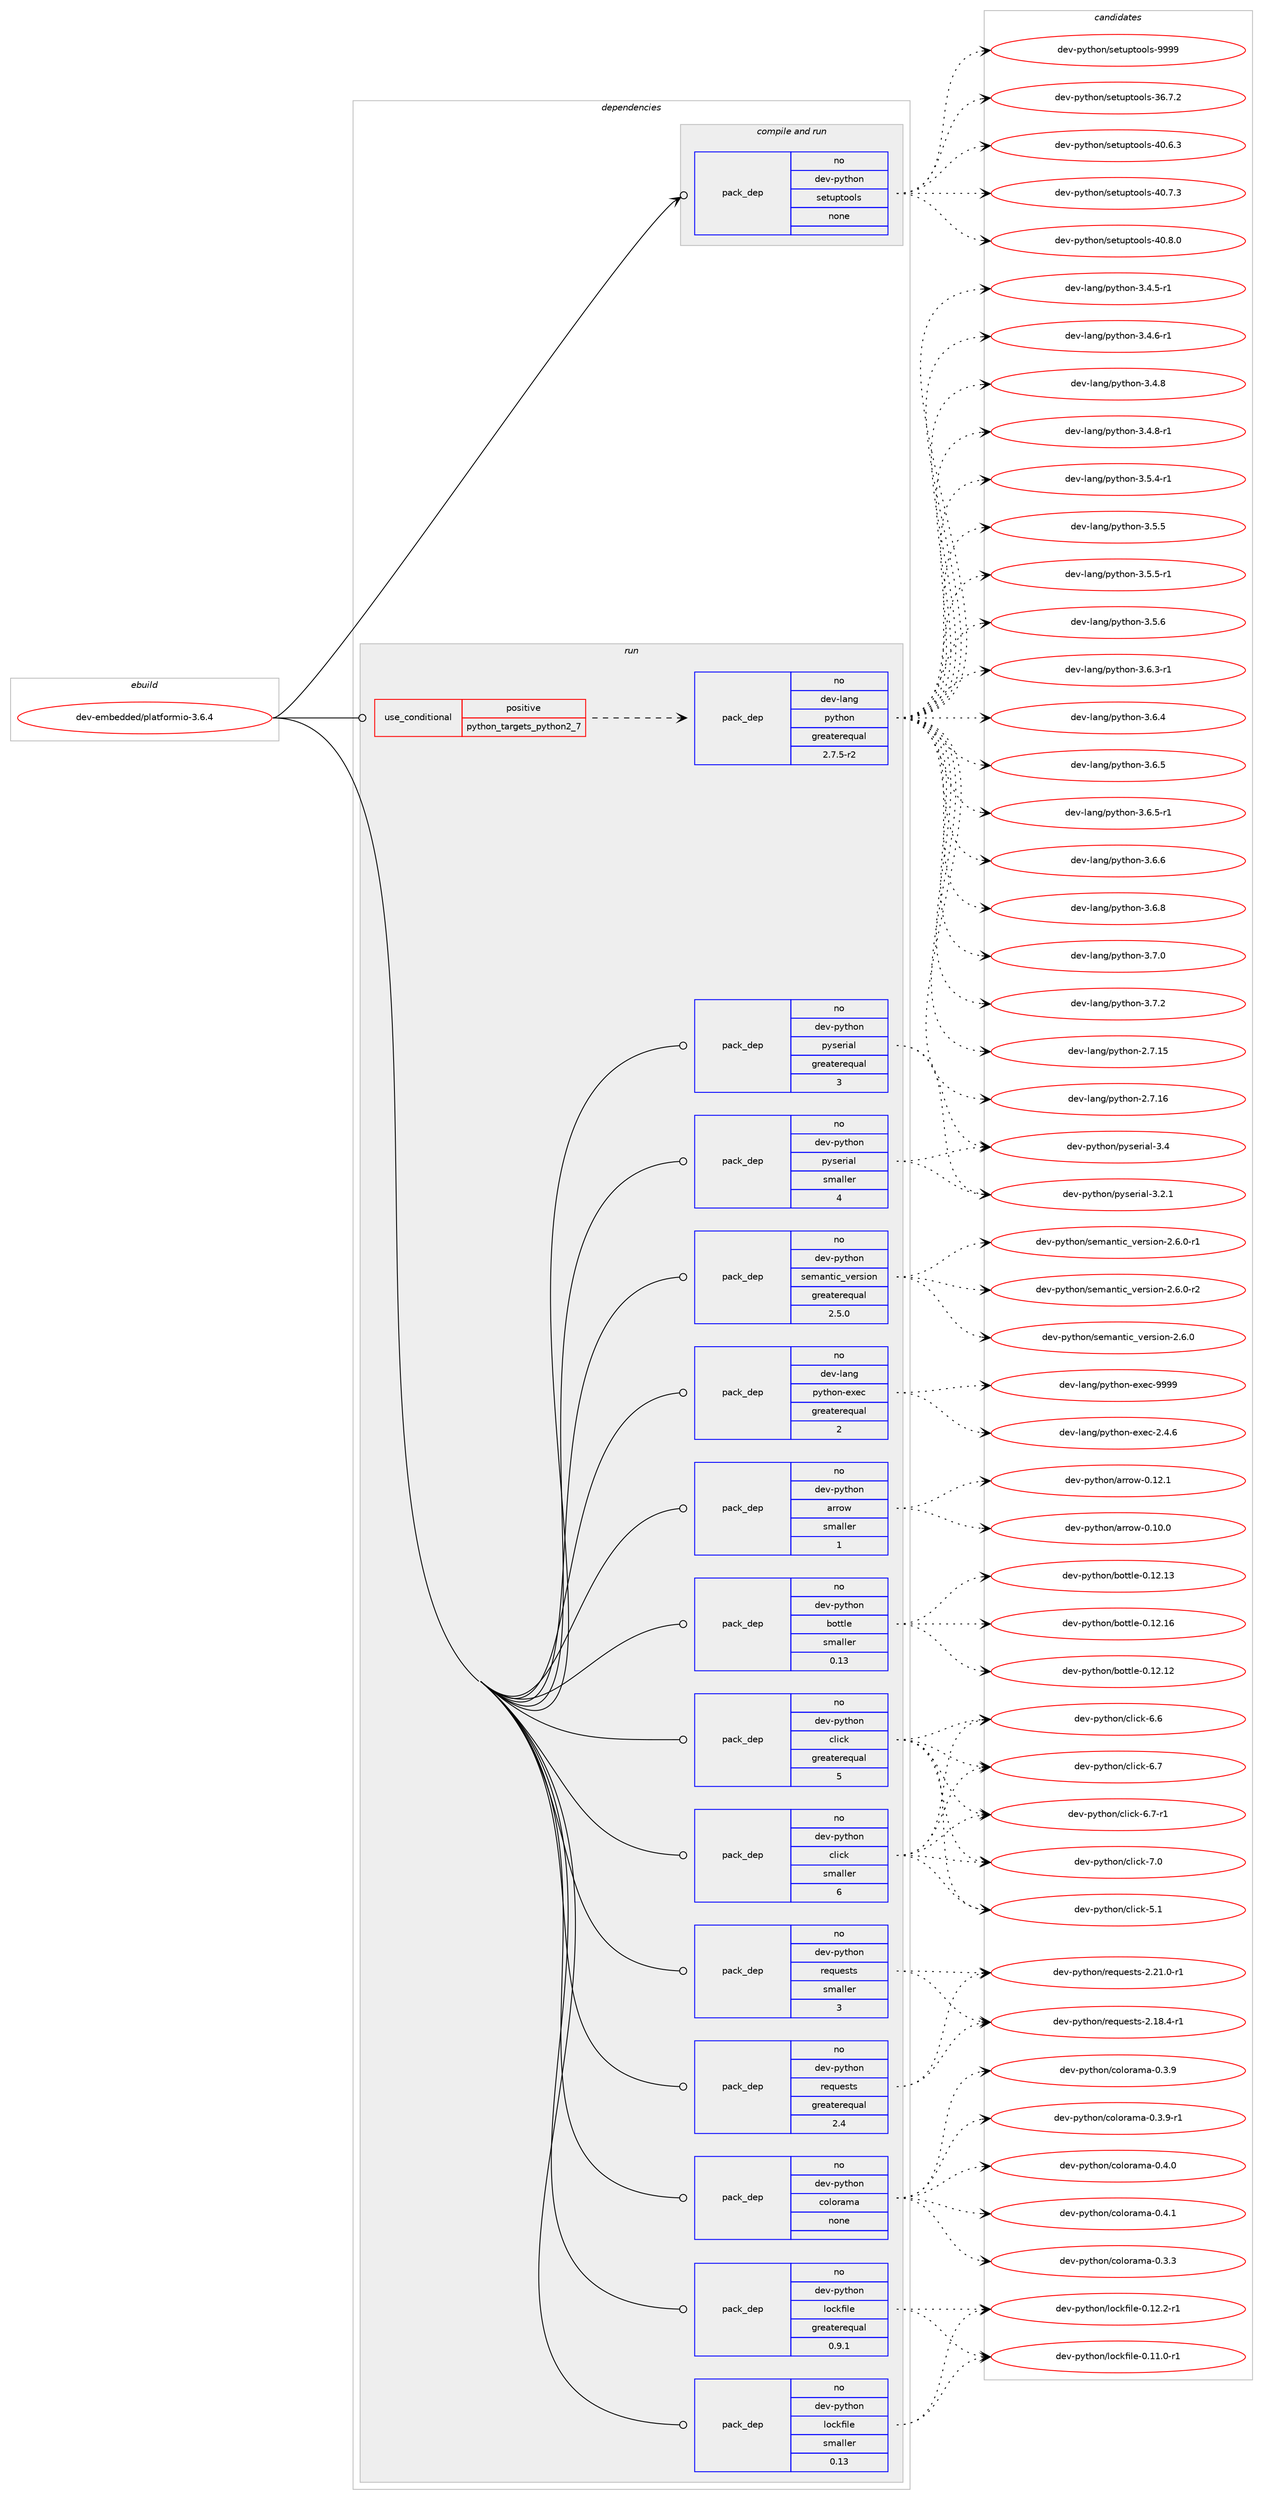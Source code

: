digraph prolog {

# *************
# Graph options
# *************

newrank=true;
concentrate=true;
compound=true;
graph [rankdir=LR,fontname=Helvetica,fontsize=10,ranksep=1.5];#, ranksep=2.5, nodesep=0.2];
edge  [arrowhead=vee];
node  [fontname=Helvetica,fontsize=10];

# **********
# The ebuild
# **********

subgraph cluster_leftcol {
color=gray;
rank=same;
label=<<i>ebuild</i>>;
id [label="dev-embedded/platformio-3.6.4", color=red, width=4, href="../dev-embedded/platformio-3.6.4.svg"];
}

# ****************
# The dependencies
# ****************

subgraph cluster_midcol {
color=gray;
label=<<i>dependencies</i>>;
subgraph cluster_compile {
fillcolor="#eeeeee";
style=filled;
label=<<i>compile</i>>;
}
subgraph cluster_compileandrun {
fillcolor="#eeeeee";
style=filled;
label=<<i>compile and run</i>>;
subgraph pack944518 {
dependency1323751 [label=<<TABLE BORDER="0" CELLBORDER="1" CELLSPACING="0" CELLPADDING="4" WIDTH="220"><TR><TD ROWSPAN="6" CELLPADDING="30">pack_dep</TD></TR><TR><TD WIDTH="110">no</TD></TR><TR><TD>dev-python</TD></TR><TR><TD>setuptools</TD></TR><TR><TD>none</TD></TR><TR><TD></TD></TR></TABLE>>, shape=none, color=blue];
}
id:e -> dependency1323751:w [weight=20,style="solid",arrowhead="odotvee"];
}
subgraph cluster_run {
fillcolor="#eeeeee";
style=filled;
label=<<i>run</i>>;
subgraph cond358223 {
dependency1323752 [label=<<TABLE BORDER="0" CELLBORDER="1" CELLSPACING="0" CELLPADDING="4"><TR><TD ROWSPAN="3" CELLPADDING="10">use_conditional</TD></TR><TR><TD>positive</TD></TR><TR><TD>python_targets_python2_7</TD></TR></TABLE>>, shape=none, color=red];
subgraph pack944519 {
dependency1323753 [label=<<TABLE BORDER="0" CELLBORDER="1" CELLSPACING="0" CELLPADDING="4" WIDTH="220"><TR><TD ROWSPAN="6" CELLPADDING="30">pack_dep</TD></TR><TR><TD WIDTH="110">no</TD></TR><TR><TD>dev-lang</TD></TR><TR><TD>python</TD></TR><TR><TD>greaterequal</TD></TR><TR><TD>2.7.5-r2</TD></TR></TABLE>>, shape=none, color=blue];
}
dependency1323752:e -> dependency1323753:w [weight=20,style="dashed",arrowhead="vee"];
}
id:e -> dependency1323752:w [weight=20,style="solid",arrowhead="odot"];
subgraph pack944520 {
dependency1323754 [label=<<TABLE BORDER="0" CELLBORDER="1" CELLSPACING="0" CELLPADDING="4" WIDTH="220"><TR><TD ROWSPAN="6" CELLPADDING="30">pack_dep</TD></TR><TR><TD WIDTH="110">no</TD></TR><TR><TD>dev-lang</TD></TR><TR><TD>python-exec</TD></TR><TR><TD>greaterequal</TD></TR><TR><TD>2</TD></TR></TABLE>>, shape=none, color=blue];
}
id:e -> dependency1323754:w [weight=20,style="solid",arrowhead="odot"];
subgraph pack944521 {
dependency1323755 [label=<<TABLE BORDER="0" CELLBORDER="1" CELLSPACING="0" CELLPADDING="4" WIDTH="220"><TR><TD ROWSPAN="6" CELLPADDING="30">pack_dep</TD></TR><TR><TD WIDTH="110">no</TD></TR><TR><TD>dev-python</TD></TR><TR><TD>arrow</TD></TR><TR><TD>smaller</TD></TR><TR><TD>1</TD></TR></TABLE>>, shape=none, color=blue];
}
id:e -> dependency1323755:w [weight=20,style="solid",arrowhead="odot"];
subgraph pack944522 {
dependency1323756 [label=<<TABLE BORDER="0" CELLBORDER="1" CELLSPACING="0" CELLPADDING="4" WIDTH="220"><TR><TD ROWSPAN="6" CELLPADDING="30">pack_dep</TD></TR><TR><TD WIDTH="110">no</TD></TR><TR><TD>dev-python</TD></TR><TR><TD>bottle</TD></TR><TR><TD>smaller</TD></TR><TR><TD>0.13</TD></TR></TABLE>>, shape=none, color=blue];
}
id:e -> dependency1323756:w [weight=20,style="solid",arrowhead="odot"];
subgraph pack944523 {
dependency1323757 [label=<<TABLE BORDER="0" CELLBORDER="1" CELLSPACING="0" CELLPADDING="4" WIDTH="220"><TR><TD ROWSPAN="6" CELLPADDING="30">pack_dep</TD></TR><TR><TD WIDTH="110">no</TD></TR><TR><TD>dev-python</TD></TR><TR><TD>click</TD></TR><TR><TD>greaterequal</TD></TR><TR><TD>5</TD></TR></TABLE>>, shape=none, color=blue];
}
id:e -> dependency1323757:w [weight=20,style="solid",arrowhead="odot"];
subgraph pack944524 {
dependency1323758 [label=<<TABLE BORDER="0" CELLBORDER="1" CELLSPACING="0" CELLPADDING="4" WIDTH="220"><TR><TD ROWSPAN="6" CELLPADDING="30">pack_dep</TD></TR><TR><TD WIDTH="110">no</TD></TR><TR><TD>dev-python</TD></TR><TR><TD>click</TD></TR><TR><TD>smaller</TD></TR><TR><TD>6</TD></TR></TABLE>>, shape=none, color=blue];
}
id:e -> dependency1323758:w [weight=20,style="solid",arrowhead="odot"];
subgraph pack944525 {
dependency1323759 [label=<<TABLE BORDER="0" CELLBORDER="1" CELLSPACING="0" CELLPADDING="4" WIDTH="220"><TR><TD ROWSPAN="6" CELLPADDING="30">pack_dep</TD></TR><TR><TD WIDTH="110">no</TD></TR><TR><TD>dev-python</TD></TR><TR><TD>colorama</TD></TR><TR><TD>none</TD></TR><TR><TD></TD></TR></TABLE>>, shape=none, color=blue];
}
id:e -> dependency1323759:w [weight=20,style="solid",arrowhead="odot"];
subgraph pack944526 {
dependency1323760 [label=<<TABLE BORDER="0" CELLBORDER="1" CELLSPACING="0" CELLPADDING="4" WIDTH="220"><TR><TD ROWSPAN="6" CELLPADDING="30">pack_dep</TD></TR><TR><TD WIDTH="110">no</TD></TR><TR><TD>dev-python</TD></TR><TR><TD>lockfile</TD></TR><TR><TD>greaterequal</TD></TR><TR><TD>0.9.1</TD></TR></TABLE>>, shape=none, color=blue];
}
id:e -> dependency1323760:w [weight=20,style="solid",arrowhead="odot"];
subgraph pack944527 {
dependency1323761 [label=<<TABLE BORDER="0" CELLBORDER="1" CELLSPACING="0" CELLPADDING="4" WIDTH="220"><TR><TD ROWSPAN="6" CELLPADDING="30">pack_dep</TD></TR><TR><TD WIDTH="110">no</TD></TR><TR><TD>dev-python</TD></TR><TR><TD>lockfile</TD></TR><TR><TD>smaller</TD></TR><TR><TD>0.13</TD></TR></TABLE>>, shape=none, color=blue];
}
id:e -> dependency1323761:w [weight=20,style="solid",arrowhead="odot"];
subgraph pack944528 {
dependency1323762 [label=<<TABLE BORDER="0" CELLBORDER="1" CELLSPACING="0" CELLPADDING="4" WIDTH="220"><TR><TD ROWSPAN="6" CELLPADDING="30">pack_dep</TD></TR><TR><TD WIDTH="110">no</TD></TR><TR><TD>dev-python</TD></TR><TR><TD>pyserial</TD></TR><TR><TD>greaterequal</TD></TR><TR><TD>3</TD></TR></TABLE>>, shape=none, color=blue];
}
id:e -> dependency1323762:w [weight=20,style="solid",arrowhead="odot"];
subgraph pack944529 {
dependency1323763 [label=<<TABLE BORDER="0" CELLBORDER="1" CELLSPACING="0" CELLPADDING="4" WIDTH="220"><TR><TD ROWSPAN="6" CELLPADDING="30">pack_dep</TD></TR><TR><TD WIDTH="110">no</TD></TR><TR><TD>dev-python</TD></TR><TR><TD>pyserial</TD></TR><TR><TD>smaller</TD></TR><TR><TD>4</TD></TR></TABLE>>, shape=none, color=blue];
}
id:e -> dependency1323763:w [weight=20,style="solid",arrowhead="odot"];
subgraph pack944530 {
dependency1323764 [label=<<TABLE BORDER="0" CELLBORDER="1" CELLSPACING="0" CELLPADDING="4" WIDTH="220"><TR><TD ROWSPAN="6" CELLPADDING="30">pack_dep</TD></TR><TR><TD WIDTH="110">no</TD></TR><TR><TD>dev-python</TD></TR><TR><TD>requests</TD></TR><TR><TD>greaterequal</TD></TR><TR><TD>2.4</TD></TR></TABLE>>, shape=none, color=blue];
}
id:e -> dependency1323764:w [weight=20,style="solid",arrowhead="odot"];
subgraph pack944531 {
dependency1323765 [label=<<TABLE BORDER="0" CELLBORDER="1" CELLSPACING="0" CELLPADDING="4" WIDTH="220"><TR><TD ROWSPAN="6" CELLPADDING="30">pack_dep</TD></TR><TR><TD WIDTH="110">no</TD></TR><TR><TD>dev-python</TD></TR><TR><TD>requests</TD></TR><TR><TD>smaller</TD></TR><TR><TD>3</TD></TR></TABLE>>, shape=none, color=blue];
}
id:e -> dependency1323765:w [weight=20,style="solid",arrowhead="odot"];
subgraph pack944532 {
dependency1323766 [label=<<TABLE BORDER="0" CELLBORDER="1" CELLSPACING="0" CELLPADDING="4" WIDTH="220"><TR><TD ROWSPAN="6" CELLPADDING="30">pack_dep</TD></TR><TR><TD WIDTH="110">no</TD></TR><TR><TD>dev-python</TD></TR><TR><TD>semantic_version</TD></TR><TR><TD>greaterequal</TD></TR><TR><TD>2.5.0</TD></TR></TABLE>>, shape=none, color=blue];
}
id:e -> dependency1323766:w [weight=20,style="solid",arrowhead="odot"];
}
}

# **************
# The candidates
# **************

subgraph cluster_choices {
rank=same;
color=gray;
label=<<i>candidates</i>>;

subgraph choice944518 {
color=black;
nodesep=1;
choice100101118451121211161041111104711510111611711211611111110811545515446554650 [label="dev-python/setuptools-36.7.2", color=red, width=4,href="../dev-python/setuptools-36.7.2.svg"];
choice100101118451121211161041111104711510111611711211611111110811545524846544651 [label="dev-python/setuptools-40.6.3", color=red, width=4,href="../dev-python/setuptools-40.6.3.svg"];
choice100101118451121211161041111104711510111611711211611111110811545524846554651 [label="dev-python/setuptools-40.7.3", color=red, width=4,href="../dev-python/setuptools-40.7.3.svg"];
choice100101118451121211161041111104711510111611711211611111110811545524846564648 [label="dev-python/setuptools-40.8.0", color=red, width=4,href="../dev-python/setuptools-40.8.0.svg"];
choice10010111845112121116104111110471151011161171121161111111081154557575757 [label="dev-python/setuptools-9999", color=red, width=4,href="../dev-python/setuptools-9999.svg"];
dependency1323751:e -> choice100101118451121211161041111104711510111611711211611111110811545515446554650:w [style=dotted,weight="100"];
dependency1323751:e -> choice100101118451121211161041111104711510111611711211611111110811545524846544651:w [style=dotted,weight="100"];
dependency1323751:e -> choice100101118451121211161041111104711510111611711211611111110811545524846554651:w [style=dotted,weight="100"];
dependency1323751:e -> choice100101118451121211161041111104711510111611711211611111110811545524846564648:w [style=dotted,weight="100"];
dependency1323751:e -> choice10010111845112121116104111110471151011161171121161111111081154557575757:w [style=dotted,weight="100"];
}
subgraph choice944519 {
color=black;
nodesep=1;
choice10010111845108971101034711212111610411111045504655464953 [label="dev-lang/python-2.7.15", color=red, width=4,href="../dev-lang/python-2.7.15.svg"];
choice10010111845108971101034711212111610411111045504655464954 [label="dev-lang/python-2.7.16", color=red, width=4,href="../dev-lang/python-2.7.16.svg"];
choice1001011184510897110103471121211161041111104551465246534511449 [label="dev-lang/python-3.4.5-r1", color=red, width=4,href="../dev-lang/python-3.4.5-r1.svg"];
choice1001011184510897110103471121211161041111104551465246544511449 [label="dev-lang/python-3.4.6-r1", color=red, width=4,href="../dev-lang/python-3.4.6-r1.svg"];
choice100101118451089711010347112121116104111110455146524656 [label="dev-lang/python-3.4.8", color=red, width=4,href="../dev-lang/python-3.4.8.svg"];
choice1001011184510897110103471121211161041111104551465246564511449 [label="dev-lang/python-3.4.8-r1", color=red, width=4,href="../dev-lang/python-3.4.8-r1.svg"];
choice1001011184510897110103471121211161041111104551465346524511449 [label="dev-lang/python-3.5.4-r1", color=red, width=4,href="../dev-lang/python-3.5.4-r1.svg"];
choice100101118451089711010347112121116104111110455146534653 [label="dev-lang/python-3.5.5", color=red, width=4,href="../dev-lang/python-3.5.5.svg"];
choice1001011184510897110103471121211161041111104551465346534511449 [label="dev-lang/python-3.5.5-r1", color=red, width=4,href="../dev-lang/python-3.5.5-r1.svg"];
choice100101118451089711010347112121116104111110455146534654 [label="dev-lang/python-3.5.6", color=red, width=4,href="../dev-lang/python-3.5.6.svg"];
choice1001011184510897110103471121211161041111104551465446514511449 [label="dev-lang/python-3.6.3-r1", color=red, width=4,href="../dev-lang/python-3.6.3-r1.svg"];
choice100101118451089711010347112121116104111110455146544652 [label="dev-lang/python-3.6.4", color=red, width=4,href="../dev-lang/python-3.6.4.svg"];
choice100101118451089711010347112121116104111110455146544653 [label="dev-lang/python-3.6.5", color=red, width=4,href="../dev-lang/python-3.6.5.svg"];
choice1001011184510897110103471121211161041111104551465446534511449 [label="dev-lang/python-3.6.5-r1", color=red, width=4,href="../dev-lang/python-3.6.5-r1.svg"];
choice100101118451089711010347112121116104111110455146544654 [label="dev-lang/python-3.6.6", color=red, width=4,href="../dev-lang/python-3.6.6.svg"];
choice100101118451089711010347112121116104111110455146544656 [label="dev-lang/python-3.6.8", color=red, width=4,href="../dev-lang/python-3.6.8.svg"];
choice100101118451089711010347112121116104111110455146554648 [label="dev-lang/python-3.7.0", color=red, width=4,href="../dev-lang/python-3.7.0.svg"];
choice100101118451089711010347112121116104111110455146554650 [label="dev-lang/python-3.7.2", color=red, width=4,href="../dev-lang/python-3.7.2.svg"];
dependency1323753:e -> choice10010111845108971101034711212111610411111045504655464953:w [style=dotted,weight="100"];
dependency1323753:e -> choice10010111845108971101034711212111610411111045504655464954:w [style=dotted,weight="100"];
dependency1323753:e -> choice1001011184510897110103471121211161041111104551465246534511449:w [style=dotted,weight="100"];
dependency1323753:e -> choice1001011184510897110103471121211161041111104551465246544511449:w [style=dotted,weight="100"];
dependency1323753:e -> choice100101118451089711010347112121116104111110455146524656:w [style=dotted,weight="100"];
dependency1323753:e -> choice1001011184510897110103471121211161041111104551465246564511449:w [style=dotted,weight="100"];
dependency1323753:e -> choice1001011184510897110103471121211161041111104551465346524511449:w [style=dotted,weight="100"];
dependency1323753:e -> choice100101118451089711010347112121116104111110455146534653:w [style=dotted,weight="100"];
dependency1323753:e -> choice1001011184510897110103471121211161041111104551465346534511449:w [style=dotted,weight="100"];
dependency1323753:e -> choice100101118451089711010347112121116104111110455146534654:w [style=dotted,weight="100"];
dependency1323753:e -> choice1001011184510897110103471121211161041111104551465446514511449:w [style=dotted,weight="100"];
dependency1323753:e -> choice100101118451089711010347112121116104111110455146544652:w [style=dotted,weight="100"];
dependency1323753:e -> choice100101118451089711010347112121116104111110455146544653:w [style=dotted,weight="100"];
dependency1323753:e -> choice1001011184510897110103471121211161041111104551465446534511449:w [style=dotted,weight="100"];
dependency1323753:e -> choice100101118451089711010347112121116104111110455146544654:w [style=dotted,weight="100"];
dependency1323753:e -> choice100101118451089711010347112121116104111110455146544656:w [style=dotted,weight="100"];
dependency1323753:e -> choice100101118451089711010347112121116104111110455146554648:w [style=dotted,weight="100"];
dependency1323753:e -> choice100101118451089711010347112121116104111110455146554650:w [style=dotted,weight="100"];
}
subgraph choice944520 {
color=black;
nodesep=1;
choice1001011184510897110103471121211161041111104510112010199455046524654 [label="dev-lang/python-exec-2.4.6", color=red, width=4,href="../dev-lang/python-exec-2.4.6.svg"];
choice10010111845108971101034711212111610411111045101120101994557575757 [label="dev-lang/python-exec-9999", color=red, width=4,href="../dev-lang/python-exec-9999.svg"];
dependency1323754:e -> choice1001011184510897110103471121211161041111104510112010199455046524654:w [style=dotted,weight="100"];
dependency1323754:e -> choice10010111845108971101034711212111610411111045101120101994557575757:w [style=dotted,weight="100"];
}
subgraph choice944521 {
color=black;
nodesep=1;
choice10010111845112121116104111110479711411411111945484649484648 [label="dev-python/arrow-0.10.0", color=red, width=4,href="../dev-python/arrow-0.10.0.svg"];
choice10010111845112121116104111110479711411411111945484649504649 [label="dev-python/arrow-0.12.1", color=red, width=4,href="../dev-python/arrow-0.12.1.svg"];
dependency1323755:e -> choice10010111845112121116104111110479711411411111945484649484648:w [style=dotted,weight="100"];
dependency1323755:e -> choice10010111845112121116104111110479711411411111945484649504649:w [style=dotted,weight="100"];
}
subgraph choice944522 {
color=black;
nodesep=1;
choice1001011184511212111610411111047981111161161081014548464950464950 [label="dev-python/bottle-0.12.12", color=red, width=4,href="../dev-python/bottle-0.12.12.svg"];
choice1001011184511212111610411111047981111161161081014548464950464951 [label="dev-python/bottle-0.12.13", color=red, width=4,href="../dev-python/bottle-0.12.13.svg"];
choice1001011184511212111610411111047981111161161081014548464950464954 [label="dev-python/bottle-0.12.16", color=red, width=4,href="../dev-python/bottle-0.12.16.svg"];
dependency1323756:e -> choice1001011184511212111610411111047981111161161081014548464950464950:w [style=dotted,weight="100"];
dependency1323756:e -> choice1001011184511212111610411111047981111161161081014548464950464951:w [style=dotted,weight="100"];
dependency1323756:e -> choice1001011184511212111610411111047981111161161081014548464950464954:w [style=dotted,weight="100"];
}
subgraph choice944523 {
color=black;
nodesep=1;
choice1001011184511212111610411111047991081059910745534649 [label="dev-python/click-5.1", color=red, width=4,href="../dev-python/click-5.1.svg"];
choice1001011184511212111610411111047991081059910745544654 [label="dev-python/click-6.6", color=red, width=4,href="../dev-python/click-6.6.svg"];
choice1001011184511212111610411111047991081059910745544655 [label="dev-python/click-6.7", color=red, width=4,href="../dev-python/click-6.7.svg"];
choice10010111845112121116104111110479910810599107455446554511449 [label="dev-python/click-6.7-r1", color=red, width=4,href="../dev-python/click-6.7-r1.svg"];
choice1001011184511212111610411111047991081059910745554648 [label="dev-python/click-7.0", color=red, width=4,href="../dev-python/click-7.0.svg"];
dependency1323757:e -> choice1001011184511212111610411111047991081059910745534649:w [style=dotted,weight="100"];
dependency1323757:e -> choice1001011184511212111610411111047991081059910745544654:w [style=dotted,weight="100"];
dependency1323757:e -> choice1001011184511212111610411111047991081059910745544655:w [style=dotted,weight="100"];
dependency1323757:e -> choice10010111845112121116104111110479910810599107455446554511449:w [style=dotted,weight="100"];
dependency1323757:e -> choice1001011184511212111610411111047991081059910745554648:w [style=dotted,weight="100"];
}
subgraph choice944524 {
color=black;
nodesep=1;
choice1001011184511212111610411111047991081059910745534649 [label="dev-python/click-5.1", color=red, width=4,href="../dev-python/click-5.1.svg"];
choice1001011184511212111610411111047991081059910745544654 [label="dev-python/click-6.6", color=red, width=4,href="../dev-python/click-6.6.svg"];
choice1001011184511212111610411111047991081059910745544655 [label="dev-python/click-6.7", color=red, width=4,href="../dev-python/click-6.7.svg"];
choice10010111845112121116104111110479910810599107455446554511449 [label="dev-python/click-6.7-r1", color=red, width=4,href="../dev-python/click-6.7-r1.svg"];
choice1001011184511212111610411111047991081059910745554648 [label="dev-python/click-7.0", color=red, width=4,href="../dev-python/click-7.0.svg"];
dependency1323758:e -> choice1001011184511212111610411111047991081059910745534649:w [style=dotted,weight="100"];
dependency1323758:e -> choice1001011184511212111610411111047991081059910745544654:w [style=dotted,weight="100"];
dependency1323758:e -> choice1001011184511212111610411111047991081059910745544655:w [style=dotted,weight="100"];
dependency1323758:e -> choice10010111845112121116104111110479910810599107455446554511449:w [style=dotted,weight="100"];
dependency1323758:e -> choice1001011184511212111610411111047991081059910745554648:w [style=dotted,weight="100"];
}
subgraph choice944525 {
color=black;
nodesep=1;
choice1001011184511212111610411111047991111081111149710997454846514651 [label="dev-python/colorama-0.3.3", color=red, width=4,href="../dev-python/colorama-0.3.3.svg"];
choice1001011184511212111610411111047991111081111149710997454846514657 [label="dev-python/colorama-0.3.9", color=red, width=4,href="../dev-python/colorama-0.3.9.svg"];
choice10010111845112121116104111110479911110811111497109974548465146574511449 [label="dev-python/colorama-0.3.9-r1", color=red, width=4,href="../dev-python/colorama-0.3.9-r1.svg"];
choice1001011184511212111610411111047991111081111149710997454846524648 [label="dev-python/colorama-0.4.0", color=red, width=4,href="../dev-python/colorama-0.4.0.svg"];
choice1001011184511212111610411111047991111081111149710997454846524649 [label="dev-python/colorama-0.4.1", color=red, width=4,href="../dev-python/colorama-0.4.1.svg"];
dependency1323759:e -> choice1001011184511212111610411111047991111081111149710997454846514651:w [style=dotted,weight="100"];
dependency1323759:e -> choice1001011184511212111610411111047991111081111149710997454846514657:w [style=dotted,weight="100"];
dependency1323759:e -> choice10010111845112121116104111110479911110811111497109974548465146574511449:w [style=dotted,weight="100"];
dependency1323759:e -> choice1001011184511212111610411111047991111081111149710997454846524648:w [style=dotted,weight="100"];
dependency1323759:e -> choice1001011184511212111610411111047991111081111149710997454846524649:w [style=dotted,weight="100"];
}
subgraph choice944526 {
color=black;
nodesep=1;
choice100101118451121211161041111104710811199107102105108101454846494946484511449 [label="dev-python/lockfile-0.11.0-r1", color=red, width=4,href="../dev-python/lockfile-0.11.0-r1.svg"];
choice100101118451121211161041111104710811199107102105108101454846495046504511449 [label="dev-python/lockfile-0.12.2-r1", color=red, width=4,href="../dev-python/lockfile-0.12.2-r1.svg"];
dependency1323760:e -> choice100101118451121211161041111104710811199107102105108101454846494946484511449:w [style=dotted,weight="100"];
dependency1323760:e -> choice100101118451121211161041111104710811199107102105108101454846495046504511449:w [style=dotted,weight="100"];
}
subgraph choice944527 {
color=black;
nodesep=1;
choice100101118451121211161041111104710811199107102105108101454846494946484511449 [label="dev-python/lockfile-0.11.0-r1", color=red, width=4,href="../dev-python/lockfile-0.11.0-r1.svg"];
choice100101118451121211161041111104710811199107102105108101454846495046504511449 [label="dev-python/lockfile-0.12.2-r1", color=red, width=4,href="../dev-python/lockfile-0.12.2-r1.svg"];
dependency1323761:e -> choice100101118451121211161041111104710811199107102105108101454846494946484511449:w [style=dotted,weight="100"];
dependency1323761:e -> choice100101118451121211161041111104710811199107102105108101454846495046504511449:w [style=dotted,weight="100"];
}
subgraph choice944528 {
color=black;
nodesep=1;
choice100101118451121211161041111104711212111510111410597108455146504649 [label="dev-python/pyserial-3.2.1", color=red, width=4,href="../dev-python/pyserial-3.2.1.svg"];
choice10010111845112121116104111110471121211151011141059710845514652 [label="dev-python/pyserial-3.4", color=red, width=4,href="../dev-python/pyserial-3.4.svg"];
dependency1323762:e -> choice100101118451121211161041111104711212111510111410597108455146504649:w [style=dotted,weight="100"];
dependency1323762:e -> choice10010111845112121116104111110471121211151011141059710845514652:w [style=dotted,weight="100"];
}
subgraph choice944529 {
color=black;
nodesep=1;
choice100101118451121211161041111104711212111510111410597108455146504649 [label="dev-python/pyserial-3.2.1", color=red, width=4,href="../dev-python/pyserial-3.2.1.svg"];
choice10010111845112121116104111110471121211151011141059710845514652 [label="dev-python/pyserial-3.4", color=red, width=4,href="../dev-python/pyserial-3.4.svg"];
dependency1323763:e -> choice100101118451121211161041111104711212111510111410597108455146504649:w [style=dotted,weight="100"];
dependency1323763:e -> choice10010111845112121116104111110471121211151011141059710845514652:w [style=dotted,weight="100"];
}
subgraph choice944530 {
color=black;
nodesep=1;
choice1001011184511212111610411111047114101113117101115116115455046495646524511449 [label="dev-python/requests-2.18.4-r1", color=red, width=4,href="../dev-python/requests-2.18.4-r1.svg"];
choice1001011184511212111610411111047114101113117101115116115455046504946484511449 [label="dev-python/requests-2.21.0-r1", color=red, width=4,href="../dev-python/requests-2.21.0-r1.svg"];
dependency1323764:e -> choice1001011184511212111610411111047114101113117101115116115455046495646524511449:w [style=dotted,weight="100"];
dependency1323764:e -> choice1001011184511212111610411111047114101113117101115116115455046504946484511449:w [style=dotted,weight="100"];
}
subgraph choice944531 {
color=black;
nodesep=1;
choice1001011184511212111610411111047114101113117101115116115455046495646524511449 [label="dev-python/requests-2.18.4-r1", color=red, width=4,href="../dev-python/requests-2.18.4-r1.svg"];
choice1001011184511212111610411111047114101113117101115116115455046504946484511449 [label="dev-python/requests-2.21.0-r1", color=red, width=4,href="../dev-python/requests-2.21.0-r1.svg"];
dependency1323765:e -> choice1001011184511212111610411111047114101113117101115116115455046495646524511449:w [style=dotted,weight="100"];
dependency1323765:e -> choice1001011184511212111610411111047114101113117101115116115455046504946484511449:w [style=dotted,weight="100"];
}
subgraph choice944532 {
color=black;
nodesep=1;
choice1001011184511212111610411111047115101109971101161059995118101114115105111110455046544648 [label="dev-python/semantic_version-2.6.0", color=red, width=4,href="../dev-python/semantic_version-2.6.0.svg"];
choice10010111845112121116104111110471151011099711011610599951181011141151051111104550465446484511449 [label="dev-python/semantic_version-2.6.0-r1", color=red, width=4,href="../dev-python/semantic_version-2.6.0-r1.svg"];
choice10010111845112121116104111110471151011099711011610599951181011141151051111104550465446484511450 [label="dev-python/semantic_version-2.6.0-r2", color=red, width=4,href="../dev-python/semantic_version-2.6.0-r2.svg"];
dependency1323766:e -> choice1001011184511212111610411111047115101109971101161059995118101114115105111110455046544648:w [style=dotted,weight="100"];
dependency1323766:e -> choice10010111845112121116104111110471151011099711011610599951181011141151051111104550465446484511449:w [style=dotted,weight="100"];
dependency1323766:e -> choice10010111845112121116104111110471151011099711011610599951181011141151051111104550465446484511450:w [style=dotted,weight="100"];
}
}

}
